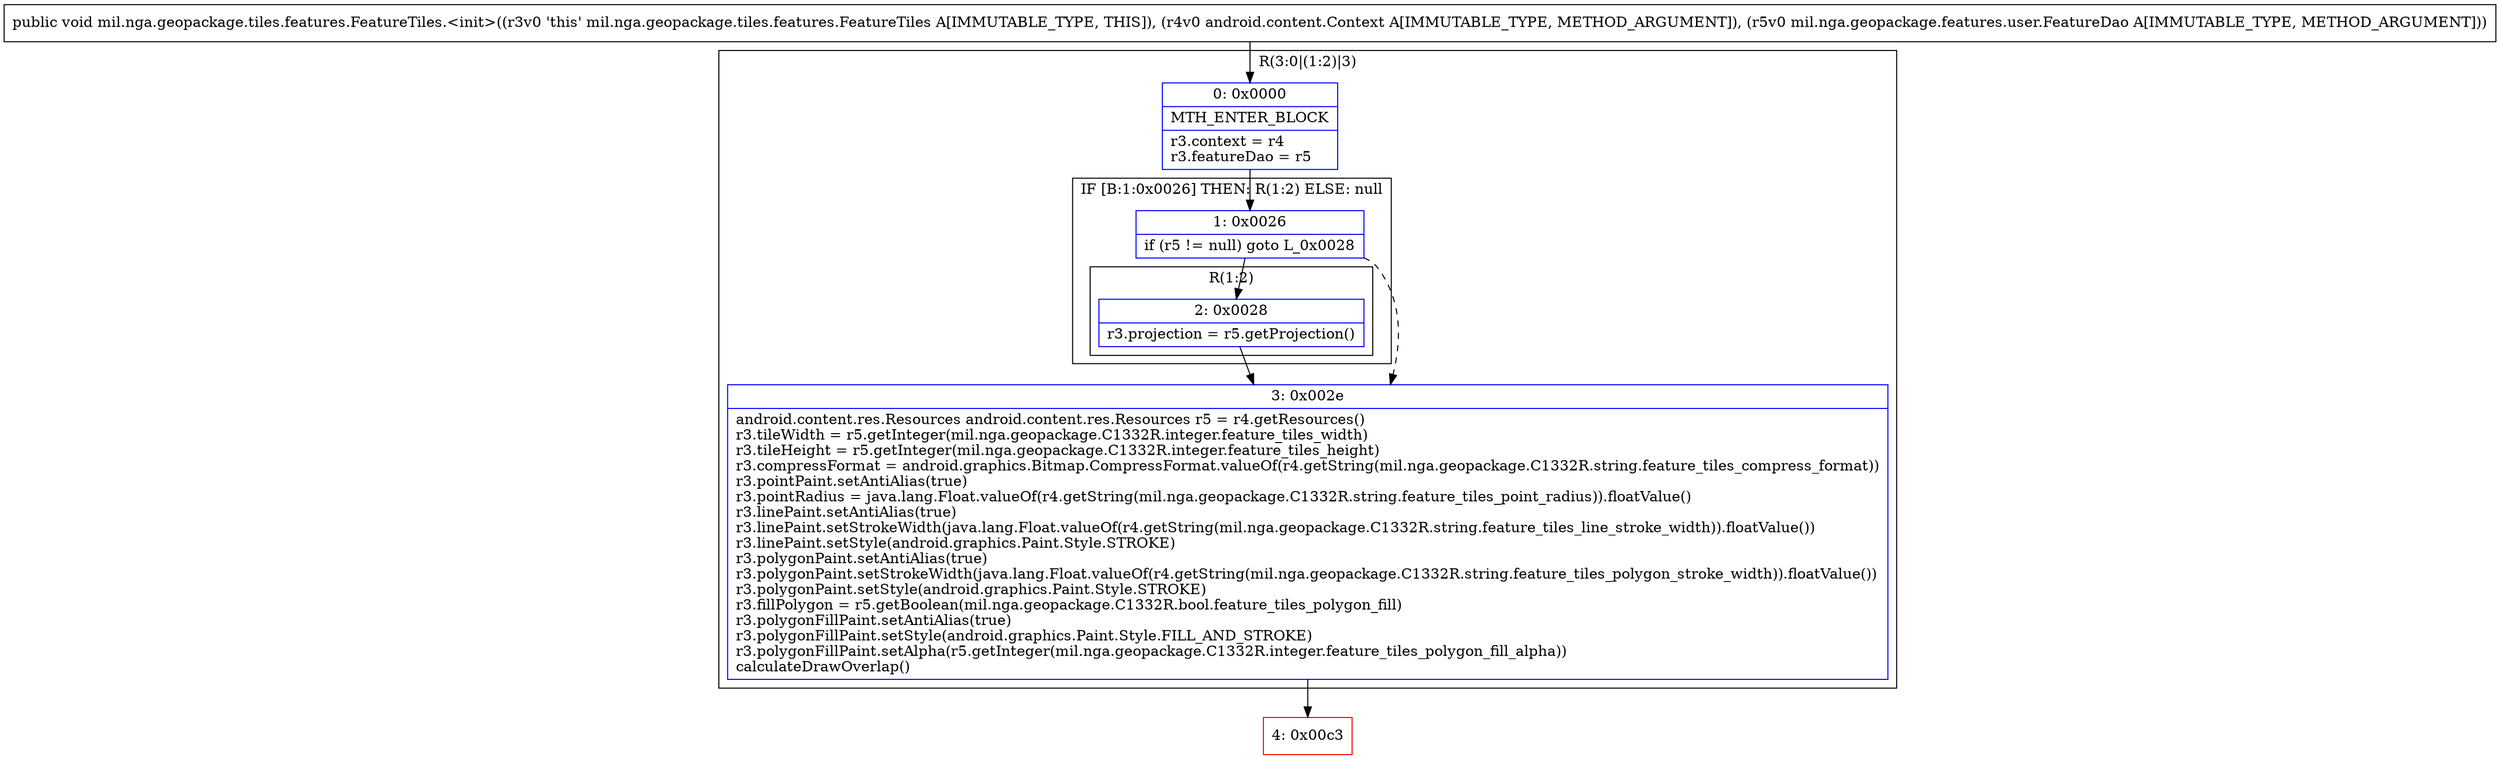 digraph "CFG formil.nga.geopackage.tiles.features.FeatureTiles.\<init\>(Landroid\/content\/Context;Lmil\/nga\/geopackage\/features\/user\/FeatureDao;)V" {
subgraph cluster_Region_16557729 {
label = "R(3:0|(1:2)|3)";
node [shape=record,color=blue];
Node_0 [shape=record,label="{0\:\ 0x0000|MTH_ENTER_BLOCK\l|r3.context = r4\lr3.featureDao = r5\l}"];
subgraph cluster_IfRegion_382198365 {
label = "IF [B:1:0x0026] THEN: R(1:2) ELSE: null";
node [shape=record,color=blue];
Node_1 [shape=record,label="{1\:\ 0x0026|if (r5 != null) goto L_0x0028\l}"];
subgraph cluster_Region_1449397016 {
label = "R(1:2)";
node [shape=record,color=blue];
Node_2 [shape=record,label="{2\:\ 0x0028|r3.projection = r5.getProjection()\l}"];
}
}
Node_3 [shape=record,label="{3\:\ 0x002e|android.content.res.Resources android.content.res.Resources r5 = r4.getResources()\lr3.tileWidth = r5.getInteger(mil.nga.geopackage.C1332R.integer.feature_tiles_width)\lr3.tileHeight = r5.getInteger(mil.nga.geopackage.C1332R.integer.feature_tiles_height)\lr3.compressFormat = android.graphics.Bitmap.CompressFormat.valueOf(r4.getString(mil.nga.geopackage.C1332R.string.feature_tiles_compress_format))\lr3.pointPaint.setAntiAlias(true)\lr3.pointRadius = java.lang.Float.valueOf(r4.getString(mil.nga.geopackage.C1332R.string.feature_tiles_point_radius)).floatValue()\lr3.linePaint.setAntiAlias(true)\lr3.linePaint.setStrokeWidth(java.lang.Float.valueOf(r4.getString(mil.nga.geopackage.C1332R.string.feature_tiles_line_stroke_width)).floatValue())\lr3.linePaint.setStyle(android.graphics.Paint.Style.STROKE)\lr3.polygonPaint.setAntiAlias(true)\lr3.polygonPaint.setStrokeWidth(java.lang.Float.valueOf(r4.getString(mil.nga.geopackage.C1332R.string.feature_tiles_polygon_stroke_width)).floatValue())\lr3.polygonPaint.setStyle(android.graphics.Paint.Style.STROKE)\lr3.fillPolygon = r5.getBoolean(mil.nga.geopackage.C1332R.bool.feature_tiles_polygon_fill)\lr3.polygonFillPaint.setAntiAlias(true)\lr3.polygonFillPaint.setStyle(android.graphics.Paint.Style.FILL_AND_STROKE)\lr3.polygonFillPaint.setAlpha(r5.getInteger(mil.nga.geopackage.C1332R.integer.feature_tiles_polygon_fill_alpha))\lcalculateDrawOverlap()\l}"];
}
Node_4 [shape=record,color=red,label="{4\:\ 0x00c3}"];
MethodNode[shape=record,label="{public void mil.nga.geopackage.tiles.features.FeatureTiles.\<init\>((r3v0 'this' mil.nga.geopackage.tiles.features.FeatureTiles A[IMMUTABLE_TYPE, THIS]), (r4v0 android.content.Context A[IMMUTABLE_TYPE, METHOD_ARGUMENT]), (r5v0 mil.nga.geopackage.features.user.FeatureDao A[IMMUTABLE_TYPE, METHOD_ARGUMENT])) }"];
MethodNode -> Node_0;
Node_0 -> Node_1;
Node_1 -> Node_2;
Node_1 -> Node_3[style=dashed];
Node_2 -> Node_3;
Node_3 -> Node_4;
}

